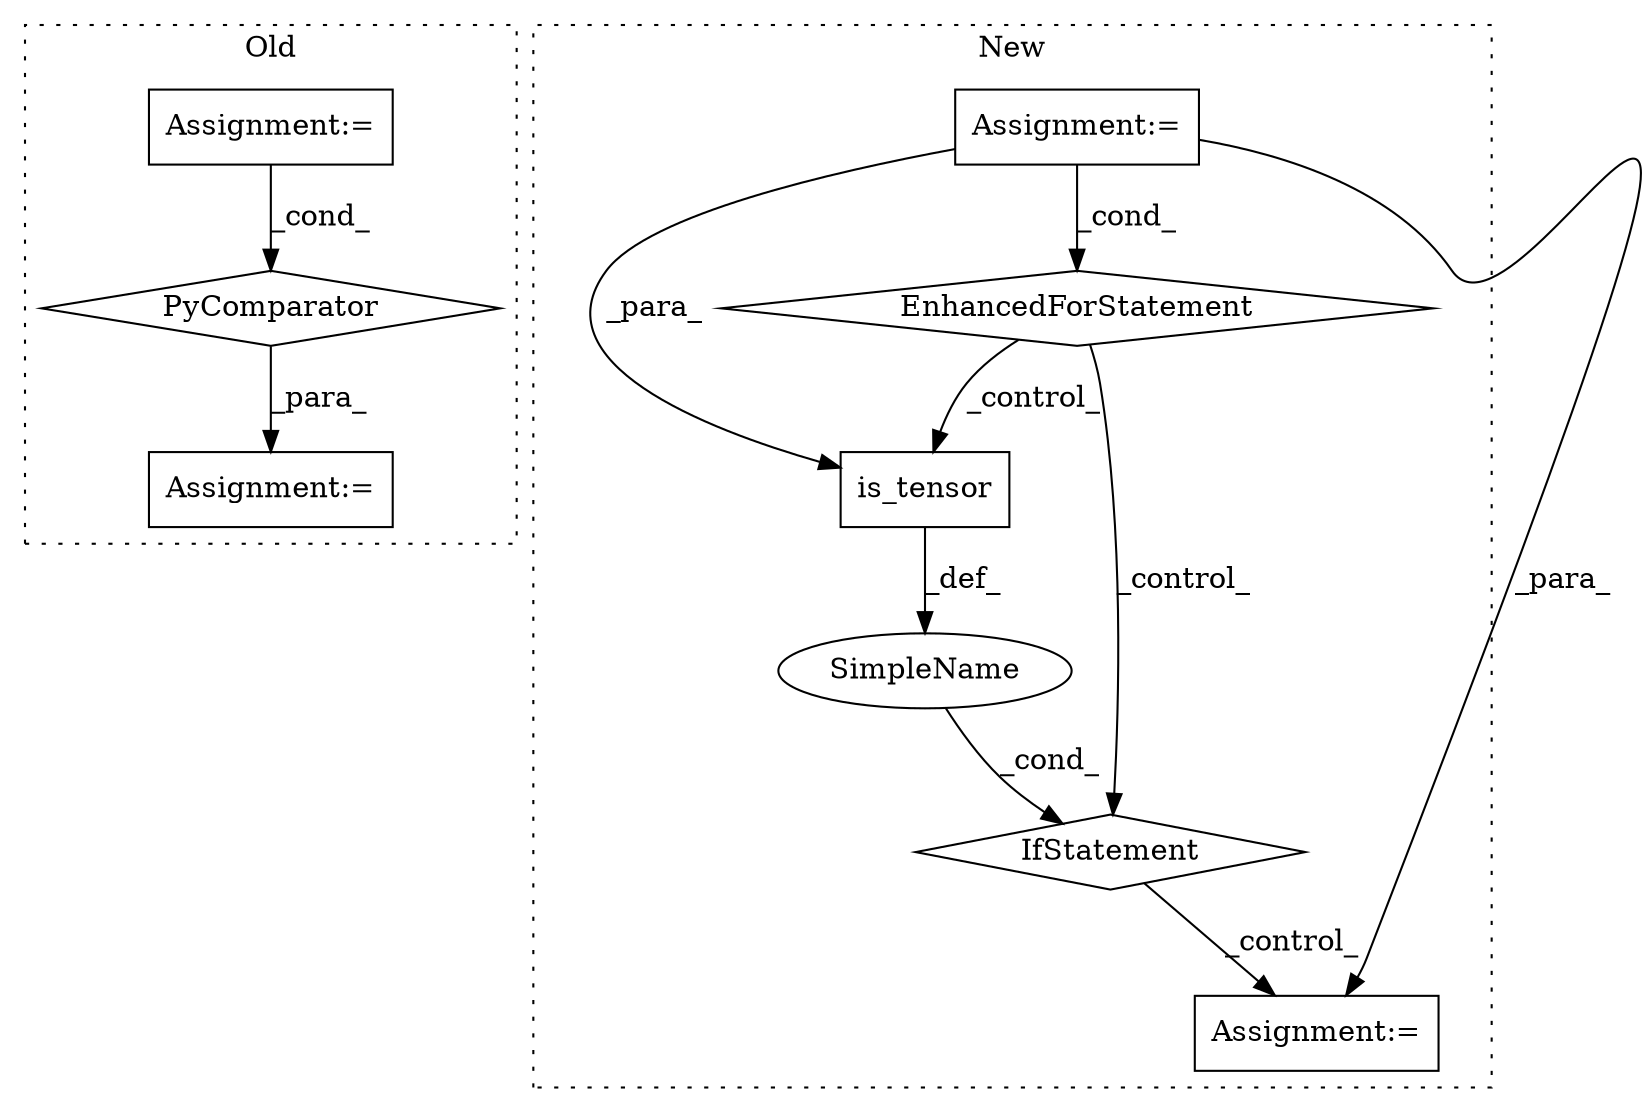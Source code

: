 digraph G {
subgraph cluster0 {
1 [label="PyComparator" a="113" s="1741" l="27" shape="diamond"];
6 [label="Assignment:=" a="7" s="1741" l="27" shape="box"];
9 [label="Assignment:=" a="7" s="1635" l="12" shape="box"];
label = "Old";
style="dotted";
}
subgraph cluster1 {
2 [label="is_tensor" a="32" s="1779,1793" l="10,1" shape="box"];
3 [label="EnhancedForStatement" a="70" s="1679,1759" l="65,2" shape="diamond"];
4 [label="IfStatement" a="25" s="1769,1794" l="4,2" shape="diamond"];
5 [label="Assignment:=" a="7" s="1679,1759" l="65,2" shape="box"];
7 [label="SimpleName" a="42" s="" l="" shape="ellipse"];
8 [label="Assignment:=" a="7" s="1817" l="1" shape="box"];
label = "New";
style="dotted";
}
1 -> 9 [label="_para_"];
2 -> 7 [label="_def_"];
3 -> 2 [label="_control_"];
3 -> 4 [label="_control_"];
4 -> 8 [label="_control_"];
5 -> 8 [label="_para_"];
5 -> 3 [label="_cond_"];
5 -> 2 [label="_para_"];
6 -> 1 [label="_cond_"];
7 -> 4 [label="_cond_"];
}